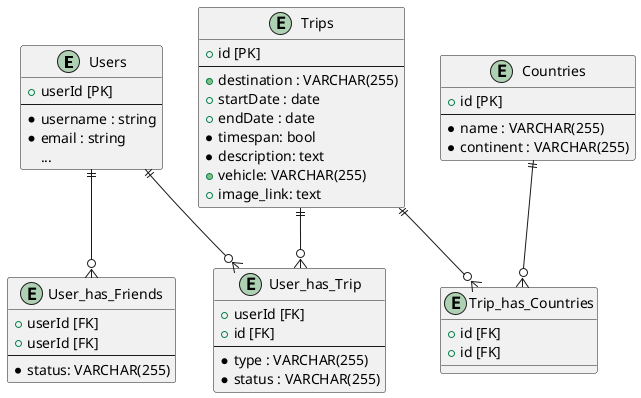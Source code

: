 @startuml

entity Users {
    + userId [PK]
    --
    * username : string
    * email : string
    ...
}

entity Trips {
    + id [PK]
    --
    + destination : VARCHAR(255)
    + startDate : date
    + endDate : date
    * timespan: bool
    * description: text
    + vehicle: VARCHAR(255)
    + image_link: text
}

entity Countries {
    + id [PK]
    --
    * name : VARCHAR(255)
    * continent : VARCHAR(255)
}

entity User_has_Trip {
    + userId [FK]
    + id [FK]
    --
    * type : VARCHAR(255)
    * status : VARCHAR(255)
}

entity Trip_has_Countries {
    + id [FK]
    + id [FK]
}

entity User_has_Friends {
    + userId [FK]
    + userId [FK]
    --
    * status: VARCHAR(255)
}

Users ||--o{ User_has_Trip
Trips ||--o{ User_has_Trip
Trips ||--o{ Trip_has_Countries
Countries ||--o{ Trip_has_Countries
Users ||--o{ User_has_Friends

@enduml
